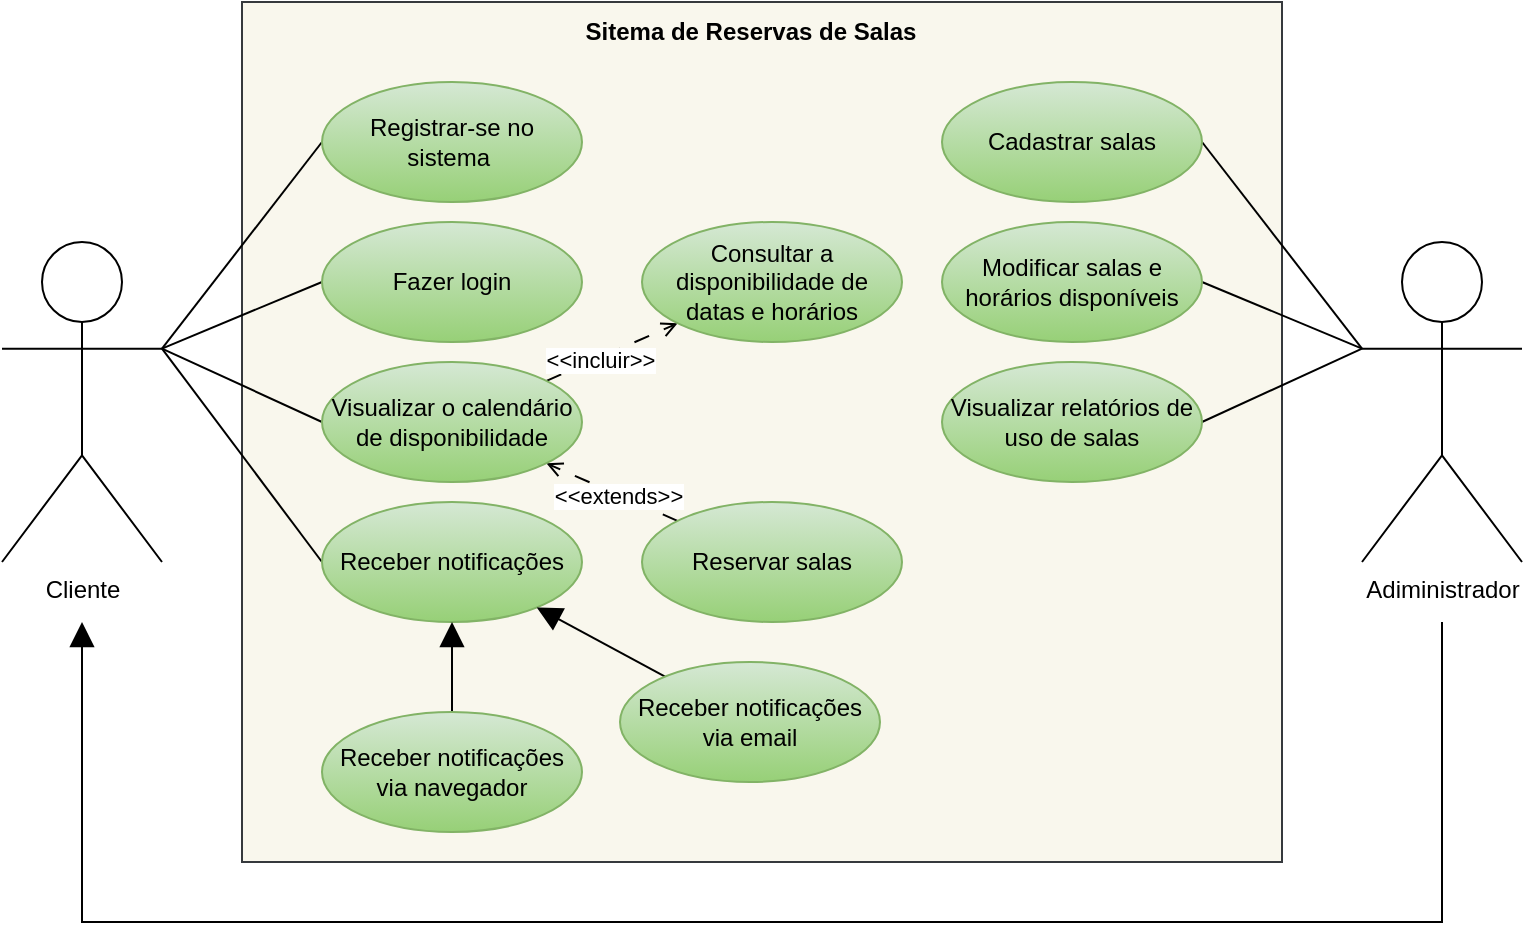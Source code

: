 <mxfile version="25.0.3">
  <diagram name="Página-1" id="jsg99bfADvxzgNsBQDEU">
    <mxGraphModel dx="880" dy="442" grid="1" gridSize="10" guides="1" tooltips="1" connect="1" arrows="1" fold="1" page="1" pageScale="1" pageWidth="827" pageHeight="1169" math="0" shadow="0">
      <root>
        <mxCell id="0" />
        <mxCell id="1" parent="0" />
        <mxCell id="n8CN_Z542qFR7-eQqm3c-1" value="" style="rounded=0;whiteSpace=wrap;html=1;fillColor=#f9f7ed;strokeColor=#36393d;" vertex="1" parent="1">
          <mxGeometry x="160" y="40" width="520" height="430" as="geometry" />
        </mxCell>
        <mxCell id="n8CN_Z542qFR7-eQqm3c-14" style="rounded=0;orthogonalLoop=1;jettySize=auto;html=1;exitX=1;exitY=0.333;exitDx=0;exitDy=0;exitPerimeter=0;entryX=0;entryY=0.5;entryDx=0;entryDy=0;endArrow=none;endFill=0;" edge="1" parent="1" source="n8CN_Z542qFR7-eQqm3c-2" target="n8CN_Z542qFR7-eQqm3c-4">
          <mxGeometry relative="1" as="geometry" />
        </mxCell>
        <mxCell id="n8CN_Z542qFR7-eQqm3c-15" style="rounded=0;orthogonalLoop=1;jettySize=auto;html=1;exitX=1;exitY=0.333;exitDx=0;exitDy=0;exitPerimeter=0;entryX=0;entryY=0.5;entryDx=0;entryDy=0;endArrow=none;endFill=0;" edge="1" parent="1" source="n8CN_Z542qFR7-eQqm3c-2" target="n8CN_Z542qFR7-eQqm3c-6">
          <mxGeometry relative="1" as="geometry" />
        </mxCell>
        <mxCell id="n8CN_Z542qFR7-eQqm3c-17" style="rounded=0;orthogonalLoop=1;jettySize=auto;html=1;exitX=1;exitY=0.333;exitDx=0;exitDy=0;exitPerimeter=0;entryX=0;entryY=0.5;entryDx=0;entryDy=0;endArrow=none;endFill=0;" edge="1" parent="1" source="n8CN_Z542qFR7-eQqm3c-2" target="n8CN_Z542qFR7-eQqm3c-9">
          <mxGeometry relative="1" as="geometry" />
        </mxCell>
        <mxCell id="n8CN_Z542qFR7-eQqm3c-24" style="rounded=0;orthogonalLoop=1;jettySize=auto;html=1;exitX=1;exitY=0.333;exitDx=0;exitDy=0;exitPerimeter=0;entryX=0;entryY=0.5;entryDx=0;entryDy=0;endArrow=none;endFill=0;" edge="1" parent="1" source="n8CN_Z542qFR7-eQqm3c-2" target="n8CN_Z542qFR7-eQqm3c-23">
          <mxGeometry relative="1" as="geometry" />
        </mxCell>
        <mxCell id="n8CN_Z542qFR7-eQqm3c-2" value="Cliente" style="shape=umlActor;verticalLabelPosition=bottom;verticalAlign=top;html=1;" vertex="1" parent="1">
          <mxGeometry x="40" y="160" width="80" height="160" as="geometry" />
        </mxCell>
        <mxCell id="n8CN_Z542qFR7-eQqm3c-18" style="rounded=0;orthogonalLoop=1;jettySize=auto;html=1;exitX=0;exitY=0.333;exitDx=0;exitDy=0;exitPerimeter=0;entryX=1;entryY=0.5;entryDx=0;entryDy=0;endArrow=none;endFill=0;" edge="1" parent="1" source="n8CN_Z542qFR7-eQqm3c-3" target="n8CN_Z542qFR7-eQqm3c-7">
          <mxGeometry relative="1" as="geometry" />
        </mxCell>
        <mxCell id="n8CN_Z542qFR7-eQqm3c-21" style="rounded=0;orthogonalLoop=1;jettySize=auto;html=1;exitX=0;exitY=0.333;exitDx=0;exitDy=0;exitPerimeter=0;entryX=1;entryY=0.5;entryDx=0;entryDy=0;endArrow=none;endFill=0;" edge="1" parent="1" source="n8CN_Z542qFR7-eQqm3c-3" target="n8CN_Z542qFR7-eQqm3c-19">
          <mxGeometry relative="1" as="geometry" />
        </mxCell>
        <mxCell id="n8CN_Z542qFR7-eQqm3c-22" style="rounded=0;orthogonalLoop=1;jettySize=auto;html=1;exitX=0;exitY=0.333;exitDx=0;exitDy=0;exitPerimeter=0;entryX=1;entryY=0.5;entryDx=0;entryDy=0;endArrow=none;endFill=0;" edge="1" parent="1" source="n8CN_Z542qFR7-eQqm3c-3" target="n8CN_Z542qFR7-eQqm3c-20">
          <mxGeometry relative="1" as="geometry" />
        </mxCell>
        <mxCell id="n8CN_Z542qFR7-eQqm3c-25" style="edgeStyle=orthogonalEdgeStyle;rounded=0;orthogonalLoop=1;jettySize=auto;html=1;endSize=10;endArrow=block;endFill=1;" edge="1" parent="1">
          <mxGeometry relative="1" as="geometry">
            <mxPoint x="760" y="350" as="sourcePoint" />
            <mxPoint x="80" y="350" as="targetPoint" />
            <Array as="points">
              <mxPoint x="760" y="500" />
              <mxPoint x="80" y="500" />
            </Array>
          </mxGeometry>
        </mxCell>
        <mxCell id="n8CN_Z542qFR7-eQqm3c-3" value="Adiministrador" style="shape=umlActor;verticalLabelPosition=bottom;verticalAlign=top;html=1;" vertex="1" parent="1">
          <mxGeometry x="720" y="160" width="80" height="160" as="geometry" />
        </mxCell>
        <mxCell id="n8CN_Z542qFR7-eQqm3c-4" value="Registrar-se no sistema&amp;nbsp;" style="ellipse;whiteSpace=wrap;html=1;fillColor=#d5e8d4;gradientColor=#97d077;strokeColor=#82b366;" vertex="1" parent="1">
          <mxGeometry x="200" y="80" width="130" height="60" as="geometry" />
        </mxCell>
        <mxCell id="n8CN_Z542qFR7-eQqm3c-5" value="Sitema de Reservas de Salas" style="text;html=1;align=center;verticalAlign=middle;resizable=0;points=[];autosize=1;strokeColor=none;fillColor=none;fontStyle=1" vertex="1" parent="1">
          <mxGeometry x="324" y="40" width="180" height="30" as="geometry" />
        </mxCell>
        <mxCell id="n8CN_Z542qFR7-eQqm3c-6" value="Fazer login" style="ellipse;whiteSpace=wrap;html=1;fillColor=#d5e8d4;gradientColor=#97d077;strokeColor=#82b366;" vertex="1" parent="1">
          <mxGeometry x="200" y="150" width="130" height="60" as="geometry" />
        </mxCell>
        <mxCell id="n8CN_Z542qFR7-eQqm3c-7" value="Cadastrar salas" style="ellipse;whiteSpace=wrap;html=1;fillColor=#d5e8d4;gradientColor=#97d077;strokeColor=#82b366;" vertex="1" parent="1">
          <mxGeometry x="510" y="80" width="130" height="60" as="geometry" />
        </mxCell>
        <mxCell id="n8CN_Z542qFR7-eQqm3c-32" style="rounded=0;orthogonalLoop=1;jettySize=auto;html=1;endArrow=open;endFill=0;dashed=1;dashPattern=8 8;" edge="1" parent="1" source="n8CN_Z542qFR7-eQqm3c-8" target="n8CN_Z542qFR7-eQqm3c-9">
          <mxGeometry relative="1" as="geometry" />
        </mxCell>
        <mxCell id="n8CN_Z542qFR7-eQqm3c-33" value="&amp;lt;&amp;lt;extends&amp;gt;&amp;gt;" style="edgeLabel;html=1;align=center;verticalAlign=middle;resizable=0;points=[];" vertex="1" connectable="0" parent="n8CN_Z542qFR7-eQqm3c-32">
          <mxGeometry x="-0.088" relative="1" as="geometry">
            <mxPoint as="offset" />
          </mxGeometry>
        </mxCell>
        <mxCell id="n8CN_Z542qFR7-eQqm3c-8" value="Reservar salas" style="ellipse;whiteSpace=wrap;html=1;fillColor=#d5e8d4;gradientColor=#97d077;strokeColor=#82b366;" vertex="1" parent="1">
          <mxGeometry x="360" y="290" width="130" height="60" as="geometry" />
        </mxCell>
        <mxCell id="n8CN_Z542qFR7-eQqm3c-30" style="rounded=0;orthogonalLoop=1;jettySize=auto;html=1;dashed=1;dashPattern=8 8;endArrow=open;endFill=0;" edge="1" parent="1" source="n8CN_Z542qFR7-eQqm3c-9" target="n8CN_Z542qFR7-eQqm3c-10">
          <mxGeometry relative="1" as="geometry" />
        </mxCell>
        <mxCell id="n8CN_Z542qFR7-eQqm3c-31" value="&amp;lt;&amp;lt;incluir&amp;gt;&amp;gt;" style="edgeLabel;html=1;align=center;verticalAlign=middle;resizable=0;points=[];" vertex="1" connectable="0" parent="n8CN_Z542qFR7-eQqm3c-30">
          <mxGeometry x="-0.17" y="-1" relative="1" as="geometry">
            <mxPoint x="-1" as="offset" />
          </mxGeometry>
        </mxCell>
        <mxCell id="n8CN_Z542qFR7-eQqm3c-9" value="Visualizar o calendário de disponibilidade" style="ellipse;whiteSpace=wrap;html=1;fillColor=#d5e8d4;gradientColor=#97d077;strokeColor=#82b366;" vertex="1" parent="1">
          <mxGeometry x="200" y="220" width="130" height="60" as="geometry" />
        </mxCell>
        <mxCell id="n8CN_Z542qFR7-eQqm3c-10" value="Consultar a disponibilidade de datas e horários" style="ellipse;whiteSpace=wrap;html=1;fillColor=#d5e8d4;gradientColor=#97d077;strokeColor=#82b366;" vertex="1" parent="1">
          <mxGeometry x="360" y="150" width="130" height="60" as="geometry" />
        </mxCell>
        <mxCell id="n8CN_Z542qFR7-eQqm3c-19" value="Modificar salas e horários disponíveis" style="ellipse;whiteSpace=wrap;html=1;fillColor=#d5e8d4;gradientColor=#97d077;strokeColor=#82b366;" vertex="1" parent="1">
          <mxGeometry x="510" y="150" width="130" height="60" as="geometry" />
        </mxCell>
        <mxCell id="n8CN_Z542qFR7-eQqm3c-20" value="Visualizar relatórios de uso de salas" style="ellipse;whiteSpace=wrap;html=1;fillColor=#d5e8d4;gradientColor=#97d077;strokeColor=#82b366;" vertex="1" parent="1">
          <mxGeometry x="510" y="220" width="130" height="60" as="geometry" />
        </mxCell>
        <mxCell id="n8CN_Z542qFR7-eQqm3c-23" value="Receber notificações" style="ellipse;whiteSpace=wrap;html=1;fillColor=#d5e8d4;gradientColor=#97d077;strokeColor=#82b366;" vertex="1" parent="1">
          <mxGeometry x="200" y="290" width="130" height="60" as="geometry" />
        </mxCell>
        <mxCell id="n8CN_Z542qFR7-eQqm3c-28" style="rounded=0;orthogonalLoop=1;jettySize=auto;html=1;endArrow=block;endFill=1;endSize=10;" edge="1" parent="1" source="n8CN_Z542qFR7-eQqm3c-26" target="n8CN_Z542qFR7-eQqm3c-23">
          <mxGeometry relative="1" as="geometry" />
        </mxCell>
        <mxCell id="n8CN_Z542qFR7-eQqm3c-26" value="Receber notificações via email" style="ellipse;whiteSpace=wrap;html=1;fillColor=#d5e8d4;gradientColor=#97d077;strokeColor=#82b366;" vertex="1" parent="1">
          <mxGeometry x="349" y="370" width="130" height="60" as="geometry" />
        </mxCell>
        <mxCell id="n8CN_Z542qFR7-eQqm3c-29" style="rounded=0;orthogonalLoop=1;jettySize=auto;html=1;endArrow=block;endFill=1;endSize=10;" edge="1" parent="1" source="n8CN_Z542qFR7-eQqm3c-27" target="n8CN_Z542qFR7-eQqm3c-23">
          <mxGeometry relative="1" as="geometry" />
        </mxCell>
        <mxCell id="n8CN_Z542qFR7-eQqm3c-27" value="Receber notificações via navegador" style="ellipse;whiteSpace=wrap;html=1;fillColor=#d5e8d4;gradientColor=#97d077;strokeColor=#82b366;" vertex="1" parent="1">
          <mxGeometry x="200" y="395" width="130" height="60" as="geometry" />
        </mxCell>
      </root>
    </mxGraphModel>
  </diagram>
</mxfile>
